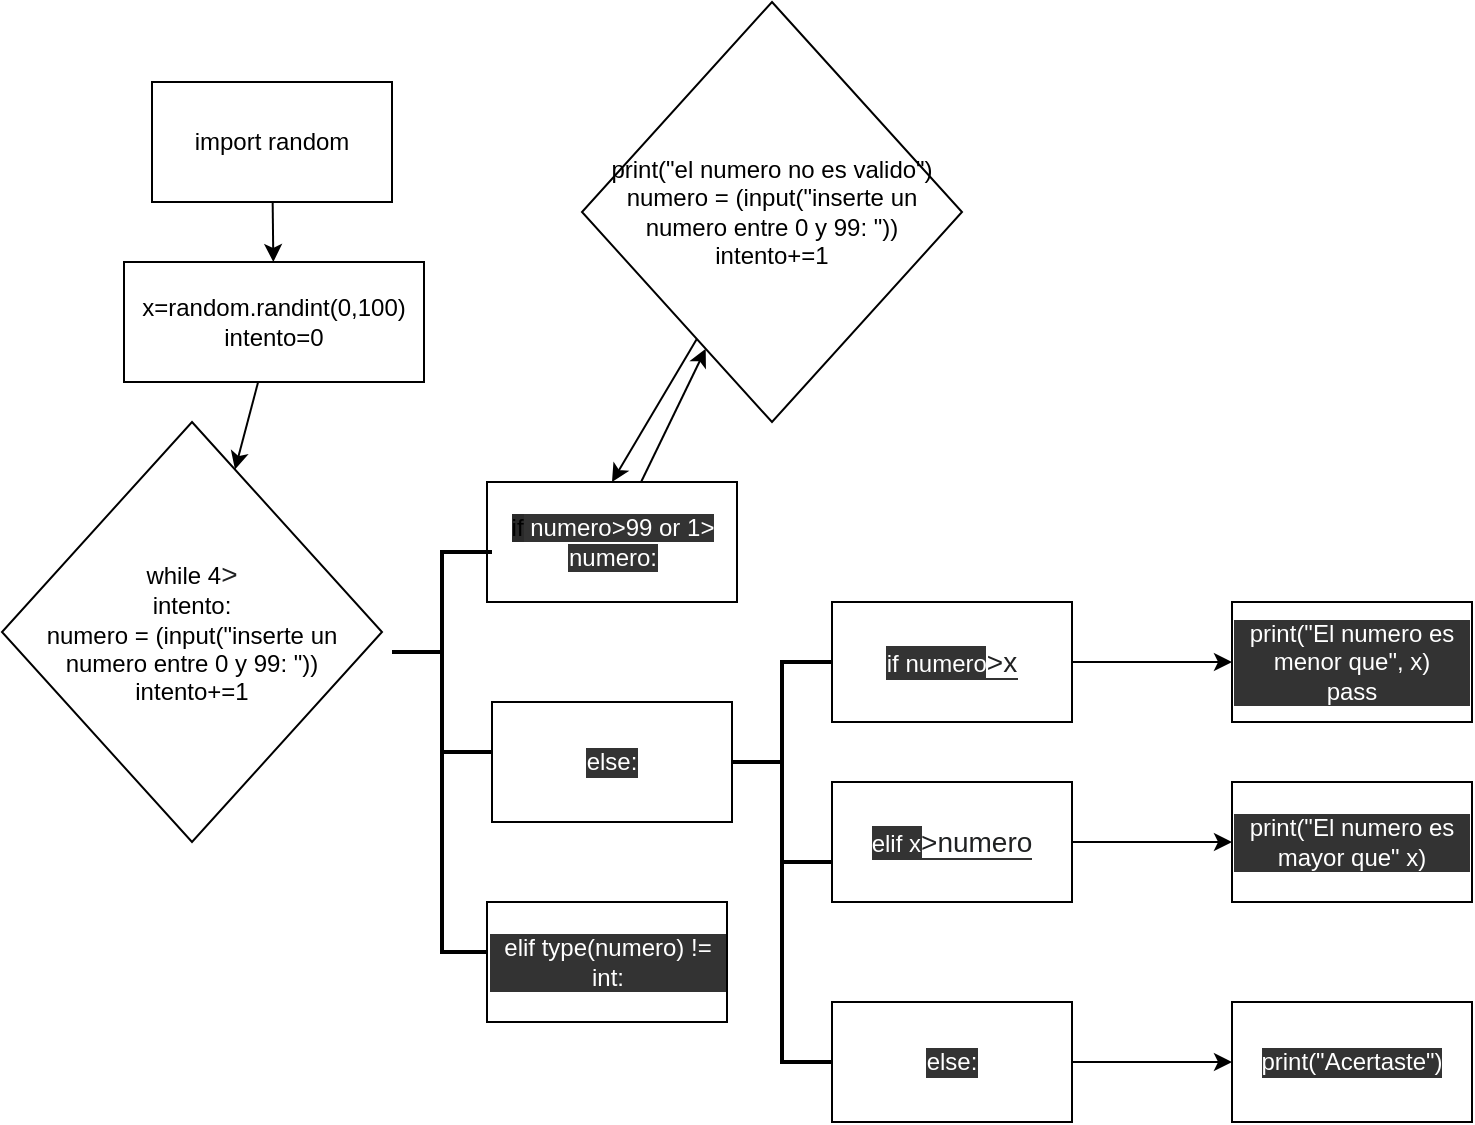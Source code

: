 <mxfile>
    <diagram id="M2FbQSBkSo_E0EzBb7tr" name="Página-1">
        <mxGraphModel dx="734" dy="1735" grid="1" gridSize="10" guides="1" tooltips="1" connect="1" arrows="1" fold="1" page="1" pageScale="1" pageWidth="827" pageHeight="1169" math="0" shadow="0">
            <root>
                <mxCell id="0"/>
                <mxCell id="1" parent="0"/>
                <mxCell id="28" value="" style="strokeWidth=2;html=1;shape=mxgraph.flowchart.annotation_1;align=left;pointerEvents=1;labelBackgroundColor=#333333;fontFamily=Helvetica;fontSize=12;fontColor=#FFFFFF;" vertex="1" parent="1">
                    <mxGeometry x="600" y="330" width="50" height="100" as="geometry"/>
                </mxCell>
                <mxCell id="4" value="" style="edgeStyle=none;html=1;" edge="1" parent="1" source="2" target="3">
                    <mxGeometry relative="1" as="geometry"/>
                </mxCell>
                <mxCell id="2" value="x=random.randint(0,100)&lt;br&gt;intento=0" style="whiteSpace=wrap;html=1;" vertex="1" parent="1">
                    <mxGeometry x="271" y="30" width="150" height="60" as="geometry"/>
                </mxCell>
                <mxCell id="3" value="while 4&lt;span style=&quot;color: rgb(32 , 33 , 34) ; font-family: sans-serif ; font-size: 14px ; background-color: rgb(255 , 255 , 255)&quot;&gt;&amp;gt;&lt;/span&gt;&lt;br&gt;intento:&lt;br&gt;numero = (input(&quot;inserte un numero entre 0 y 99: &quot;))&lt;br&gt;intento+=1" style="rhombus;whiteSpace=wrap;html=1;" vertex="1" parent="1">
                    <mxGeometry x="210" y="110" width="190" height="210" as="geometry"/>
                </mxCell>
                <mxCell id="8" value="" style="edgeStyle=none;html=1;" edge="1" parent="1" source="6" target="2">
                    <mxGeometry relative="1" as="geometry"/>
                </mxCell>
                <mxCell id="6" value="import random" style="whiteSpace=wrap;html=1;" vertex="1" parent="1">
                    <mxGeometry x="285" y="-60" width="120" height="60" as="geometry"/>
                </mxCell>
                <mxCell id="18" value="" style="edgeStyle=none;html=1;fontFamily=Helvetica;fontSize=12;fontColor=#FFFFFF;" edge="1" parent="1" source="9" target="12">
                    <mxGeometry relative="1" as="geometry"/>
                </mxCell>
                <mxCell id="9" value="&lt;font style=&quot;font-size: 12px&quot;&gt;&lt;span style=&quot;font-size: 12px&quot;&gt;&lt;font style=&quot;font-size: 12px ; background-color: rgb(42 , 42 , 42)&quot;&gt;if&lt;/font&gt;&lt;font color=&quot;#ffffff&quot; style=&quot;background-color: rgb(51 , 51 , 51) ; font-size: 12px&quot;&gt; numero&amp;gt;99 or 1&lt;/font&gt;&lt;/span&gt;&lt;/font&gt;&lt;font style=&quot;background-color: rgb(51 , 51 , 51) ; font-size: 12px&quot; color=&quot;#ffffff&quot;&gt;&amp;gt; numero:&lt;/font&gt;" style="whiteSpace=wrap;html=1;fontSize=12;" vertex="1" parent="1">
                    <mxGeometry x="452.5" y="140" width="125" height="60" as="geometry"/>
                </mxCell>
                <mxCell id="19" style="edgeStyle=none;html=1;entryX=0.5;entryY=0;entryDx=0;entryDy=0;fontFamily=Helvetica;fontSize=12;fontColor=#FFFFFF;" edge="1" parent="1" source="12" target="9">
                    <mxGeometry relative="1" as="geometry"/>
                </mxCell>
                <mxCell id="12" value="print(&quot;el numero no es valido&quot;)&lt;br&gt;numero = (input(&quot;inserte un numero entre 0 y 99: &quot;))&lt;br&gt;intento+=1" style="rhombus;whiteSpace=wrap;html=1;" vertex="1" parent="1">
                    <mxGeometry x="500" y="-100" width="190" height="210" as="geometry"/>
                </mxCell>
                <mxCell id="17" value="" style="strokeWidth=2;html=1;shape=mxgraph.flowchart.annotation_2;align=left;labelPosition=right;pointerEvents=1;labelBackgroundColor=#333333;fontFamily=Helvetica;fontSize=12;fontColor=#FFFFFF;" vertex="1" parent="1">
                    <mxGeometry x="405" y="175" width="50" height="100" as="geometry"/>
                </mxCell>
                <mxCell id="21" value="" style="strokeWidth=2;html=1;shape=mxgraph.flowchart.annotation_2;align=left;labelPosition=right;pointerEvents=1;labelBackgroundColor=#333333;fontFamily=Helvetica;fontSize=12;fontColor=#FFFFFF;" vertex="1" parent="1">
                    <mxGeometry x="575" y="230" width="50" height="100" as="geometry"/>
                </mxCell>
                <mxCell id="24" value="" style="edgeStyle=none;html=1;fontFamily=Helvetica;fontSize=12;fontColor=#FFFFFF;" edge="1" parent="1" source="22" target="23">
                    <mxGeometry relative="1" as="geometry"/>
                </mxCell>
                <mxCell id="22" value="if numero&lt;span style=&quot;color: rgb(32 , 33 , 34) ; font-family: sans-serif ; font-size: 14px ; background-color: rgb(255 , 255 , 255)&quot;&gt;&amp;gt;x&lt;/span&gt;" style="whiteSpace=wrap;html=1;labelBackgroundColor=#333333;fontFamily=Helvetica;fontSize=12;fontColor=#FFFFFF;" vertex="1" parent="1">
                    <mxGeometry x="625" y="200" width="120" height="60" as="geometry"/>
                </mxCell>
                <mxCell id="23" value="print(&quot;El numero es menor que&quot;, x)&lt;br&gt;pass" style="whiteSpace=wrap;html=1;fontColor=#FFFFFF;labelBackgroundColor=#333333;" vertex="1" parent="1">
                    <mxGeometry x="825" y="200" width="120" height="60" as="geometry"/>
                </mxCell>
                <mxCell id="27" value="" style="edgeStyle=none;html=1;fontFamily=Helvetica;fontSize=12;fontColor=#FFFFFF;" edge="1" parent="1" source="25" target="26">
                    <mxGeometry relative="1" as="geometry"/>
                </mxCell>
                <mxCell id="26" value="print(&quot;El numero es mayor que&quot; x)" style="whiteSpace=wrap;html=1;fontColor=#FFFFFF;labelBackgroundColor=#333333;" vertex="1" parent="1">
                    <mxGeometry x="825" y="290" width="120" height="60" as="geometry"/>
                </mxCell>
                <mxCell id="25" value="elif x&lt;span style=&quot;color: rgb(32 , 33 , 34) ; font-family: sans-serif ; font-size: 14px ; background-color: rgb(255 , 255 , 255)&quot;&gt;&amp;gt;numero&lt;/span&gt;" style="whiteSpace=wrap;html=1;labelBackgroundColor=#333333;fontFamily=Helvetica;fontSize=12;fontColor=#FFFFFF;" vertex="1" parent="1">
                    <mxGeometry x="625" y="290" width="120" height="60" as="geometry"/>
                </mxCell>
                <mxCell id="31" value="" style="edgeStyle=none;html=1;fontFamily=Helvetica;fontSize=12;fontColor=#FFFFFF;" edge="1" parent="1" source="29" target="30">
                    <mxGeometry relative="1" as="geometry"/>
                </mxCell>
                <mxCell id="29" value="else:" style="whiteSpace=wrap;html=1;labelBackgroundColor=#333333;fontFamily=Helvetica;fontSize=12;fontColor=#FFFFFF;" vertex="1" parent="1">
                    <mxGeometry x="625" y="400" width="120" height="60" as="geometry"/>
                </mxCell>
                <mxCell id="30" value="print(&quot;Acertaste&quot;)" style="whiteSpace=wrap;html=1;fontColor=#FFFFFF;labelBackgroundColor=#333333;" vertex="1" parent="1">
                    <mxGeometry x="825" y="400" width="120" height="60" as="geometry"/>
                </mxCell>
                <mxCell id="32" value="" style="strokeWidth=2;html=1;shape=mxgraph.flowchart.annotation_1;align=left;pointerEvents=1;labelBackgroundColor=#333333;fontFamily=Helvetica;fontSize=12;fontColor=#FFFFFF;" vertex="1" parent="1">
                    <mxGeometry x="430" y="275" width="50" height="100" as="geometry"/>
                </mxCell>
                <mxCell id="20" value="else:" style="whiteSpace=wrap;html=1;labelBackgroundColor=#333333;fontFamily=Helvetica;fontSize=12;fontColor=#FFFFFF;" vertex="1" parent="1">
                    <mxGeometry x="455" y="250" width="120" height="60" as="geometry"/>
                </mxCell>
                <mxCell id="33" value="elif type(numero) != int:" style="whiteSpace=wrap;html=1;labelBackgroundColor=#333333;fontFamily=Helvetica;fontSize=12;fontColor=#FFFFFF;" vertex="1" parent="1">
                    <mxGeometry x="452.5" y="350" width="120" height="60" as="geometry"/>
                </mxCell>
            </root>
        </mxGraphModel>
    </diagram>
</mxfile>